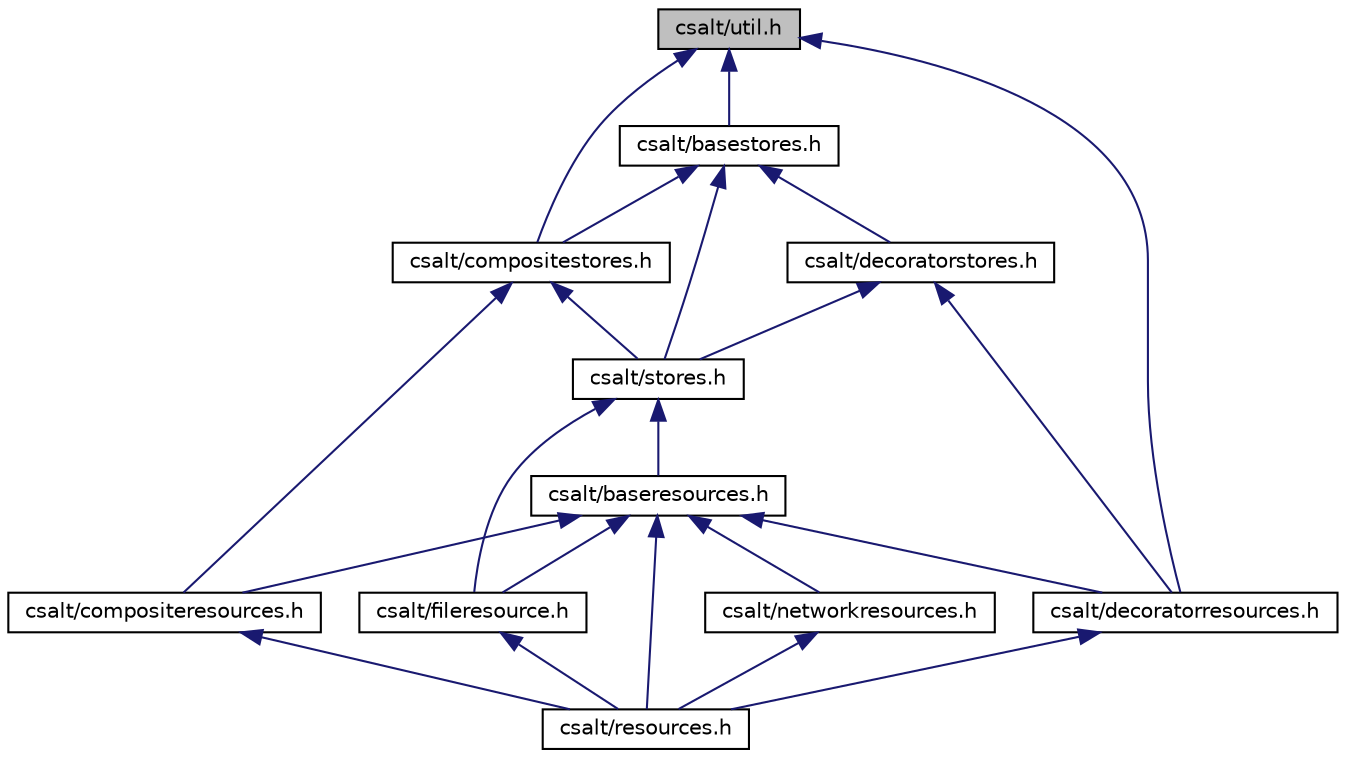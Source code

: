 digraph "csalt/util.h"
{
 // LATEX_PDF_SIZE
  edge [fontname="Helvetica",fontsize="10",labelfontname="Helvetica",labelfontsize="10"];
  node [fontname="Helvetica",fontsize="10",shape=record];
  Node1 [label="csalt/util.h",height=0.2,width=0.4,color="black", fillcolor="grey75", style="filled", fontcolor="black",tooltip=" "];
  Node1 -> Node2 [dir="back",color="midnightblue",fontsize="10",style="solid",fontname="Helvetica"];
  Node2 [label="csalt/basestores.h",height=0.2,width=0.4,color="black", fillcolor="white", style="filled",URL="$basestores_8h.html",tooltip="This file defines interfaces for anything which data can be written to or read from."];
  Node2 -> Node3 [dir="back",color="midnightblue",fontsize="10",style="solid",fontname="Helvetica"];
  Node3 [label="csalt/compositestores.h",height=0.2,width=0.4,color="black", fillcolor="white", style="filled",URL="$compositestores_8h.html",tooltip="This file provides stores which define relationships between stores. Examples include csalt_store_pai..."];
  Node3 -> Node4 [dir="back",color="midnightblue",fontsize="10",style="solid",fontname="Helvetica"];
  Node4 [label="csalt/compositeresources.h",height=0.2,width=0.4,color="black", fillcolor="white", style="filled",URL="$compositeresources_8h.html",tooltip="This file defines abstract resources, which allow you to define relationships between resources."];
  Node4 -> Node5 [dir="back",color="midnightblue",fontsize="10",style="solid",fontname="Helvetica"];
  Node5 [label="csalt/resources.h",height=0.2,width=0.4,color="black", fillcolor="white", style="filled",URL="$resources_8h_source.html",tooltip=" "];
  Node3 -> Node6 [dir="back",color="midnightblue",fontsize="10",style="solid",fontname="Helvetica"];
  Node6 [label="csalt/stores.h",height=0.2,width=0.4,color="black", fillcolor="white", style="filled",URL="$stores_8h_source.html",tooltip=" "];
  Node6 -> Node7 [dir="back",color="midnightblue",fontsize="10",style="solid",fontname="Helvetica"];
  Node7 [label="csalt/baseresources.h",height=0.2,width=0.4,color="black", fillcolor="white", style="filled",URL="$baseresources_8h.html",tooltip="Provides an interface for resources with lifetimes."];
  Node7 -> Node4 [dir="back",color="midnightblue",fontsize="10",style="solid",fontname="Helvetica"];
  Node7 -> Node8 [dir="back",color="midnightblue",fontsize="10",style="solid",fontname="Helvetica"];
  Node8 [label="csalt/decoratorresources.h",height=0.2,width=0.4,color="black", fillcolor="white", style="filled",URL="$decoratorresources_8h.html",tooltip="This file is responsible for providing decorator functions around csalt_resources."];
  Node8 -> Node5 [dir="back",color="midnightblue",fontsize="10",style="solid",fontname="Helvetica"];
  Node7 -> Node9 [dir="back",color="midnightblue",fontsize="10",style="solid",fontname="Helvetica"];
  Node9 [label="csalt/fileresource.h",height=0.2,width=0.4,color="black", fillcolor="white", style="filled",URL="$fileresource_8h.html",tooltip="Provides a wrapper around on-disk files for use with csalt_resource algorithms."];
  Node9 -> Node5 [dir="back",color="midnightblue",fontsize="10",style="solid",fontname="Helvetica"];
  Node7 -> Node10 [dir="back",color="midnightblue",fontsize="10",style="solid",fontname="Helvetica"];
  Node10 [label="csalt/networkresources.h",height=0.2,width=0.4,color="black", fillcolor="white", style="filled",URL="$networkresources_8h.html",tooltip="Provides resources for networking."];
  Node10 -> Node5 [dir="back",color="midnightblue",fontsize="10",style="solid",fontname="Helvetica"];
  Node7 -> Node5 [dir="back",color="midnightblue",fontsize="10",style="solid",fontname="Helvetica"];
  Node6 -> Node9 [dir="back",color="midnightblue",fontsize="10",style="solid",fontname="Helvetica"];
  Node2 -> Node11 [dir="back",color="midnightblue",fontsize="10",style="solid",fontname="Helvetica"];
  Node11 [label="csalt/decoratorstores.h",height=0.2,width=0.4,color="black", fillcolor="white", style="filled",URL="$decoratorstores_8h.html",tooltip="This file is responsible for providing decorator functions around csalt_stores."];
  Node11 -> Node8 [dir="back",color="midnightblue",fontsize="10",style="solid",fontname="Helvetica"];
  Node11 -> Node6 [dir="back",color="midnightblue",fontsize="10",style="solid",fontname="Helvetica"];
  Node2 -> Node6 [dir="back",color="midnightblue",fontsize="10",style="solid",fontname="Helvetica"];
  Node1 -> Node3 [dir="back",color="midnightblue",fontsize="10",style="solid",fontname="Helvetica"];
  Node1 -> Node8 [dir="back",color="midnightblue",fontsize="10",style="solid",fontname="Helvetica"];
}

